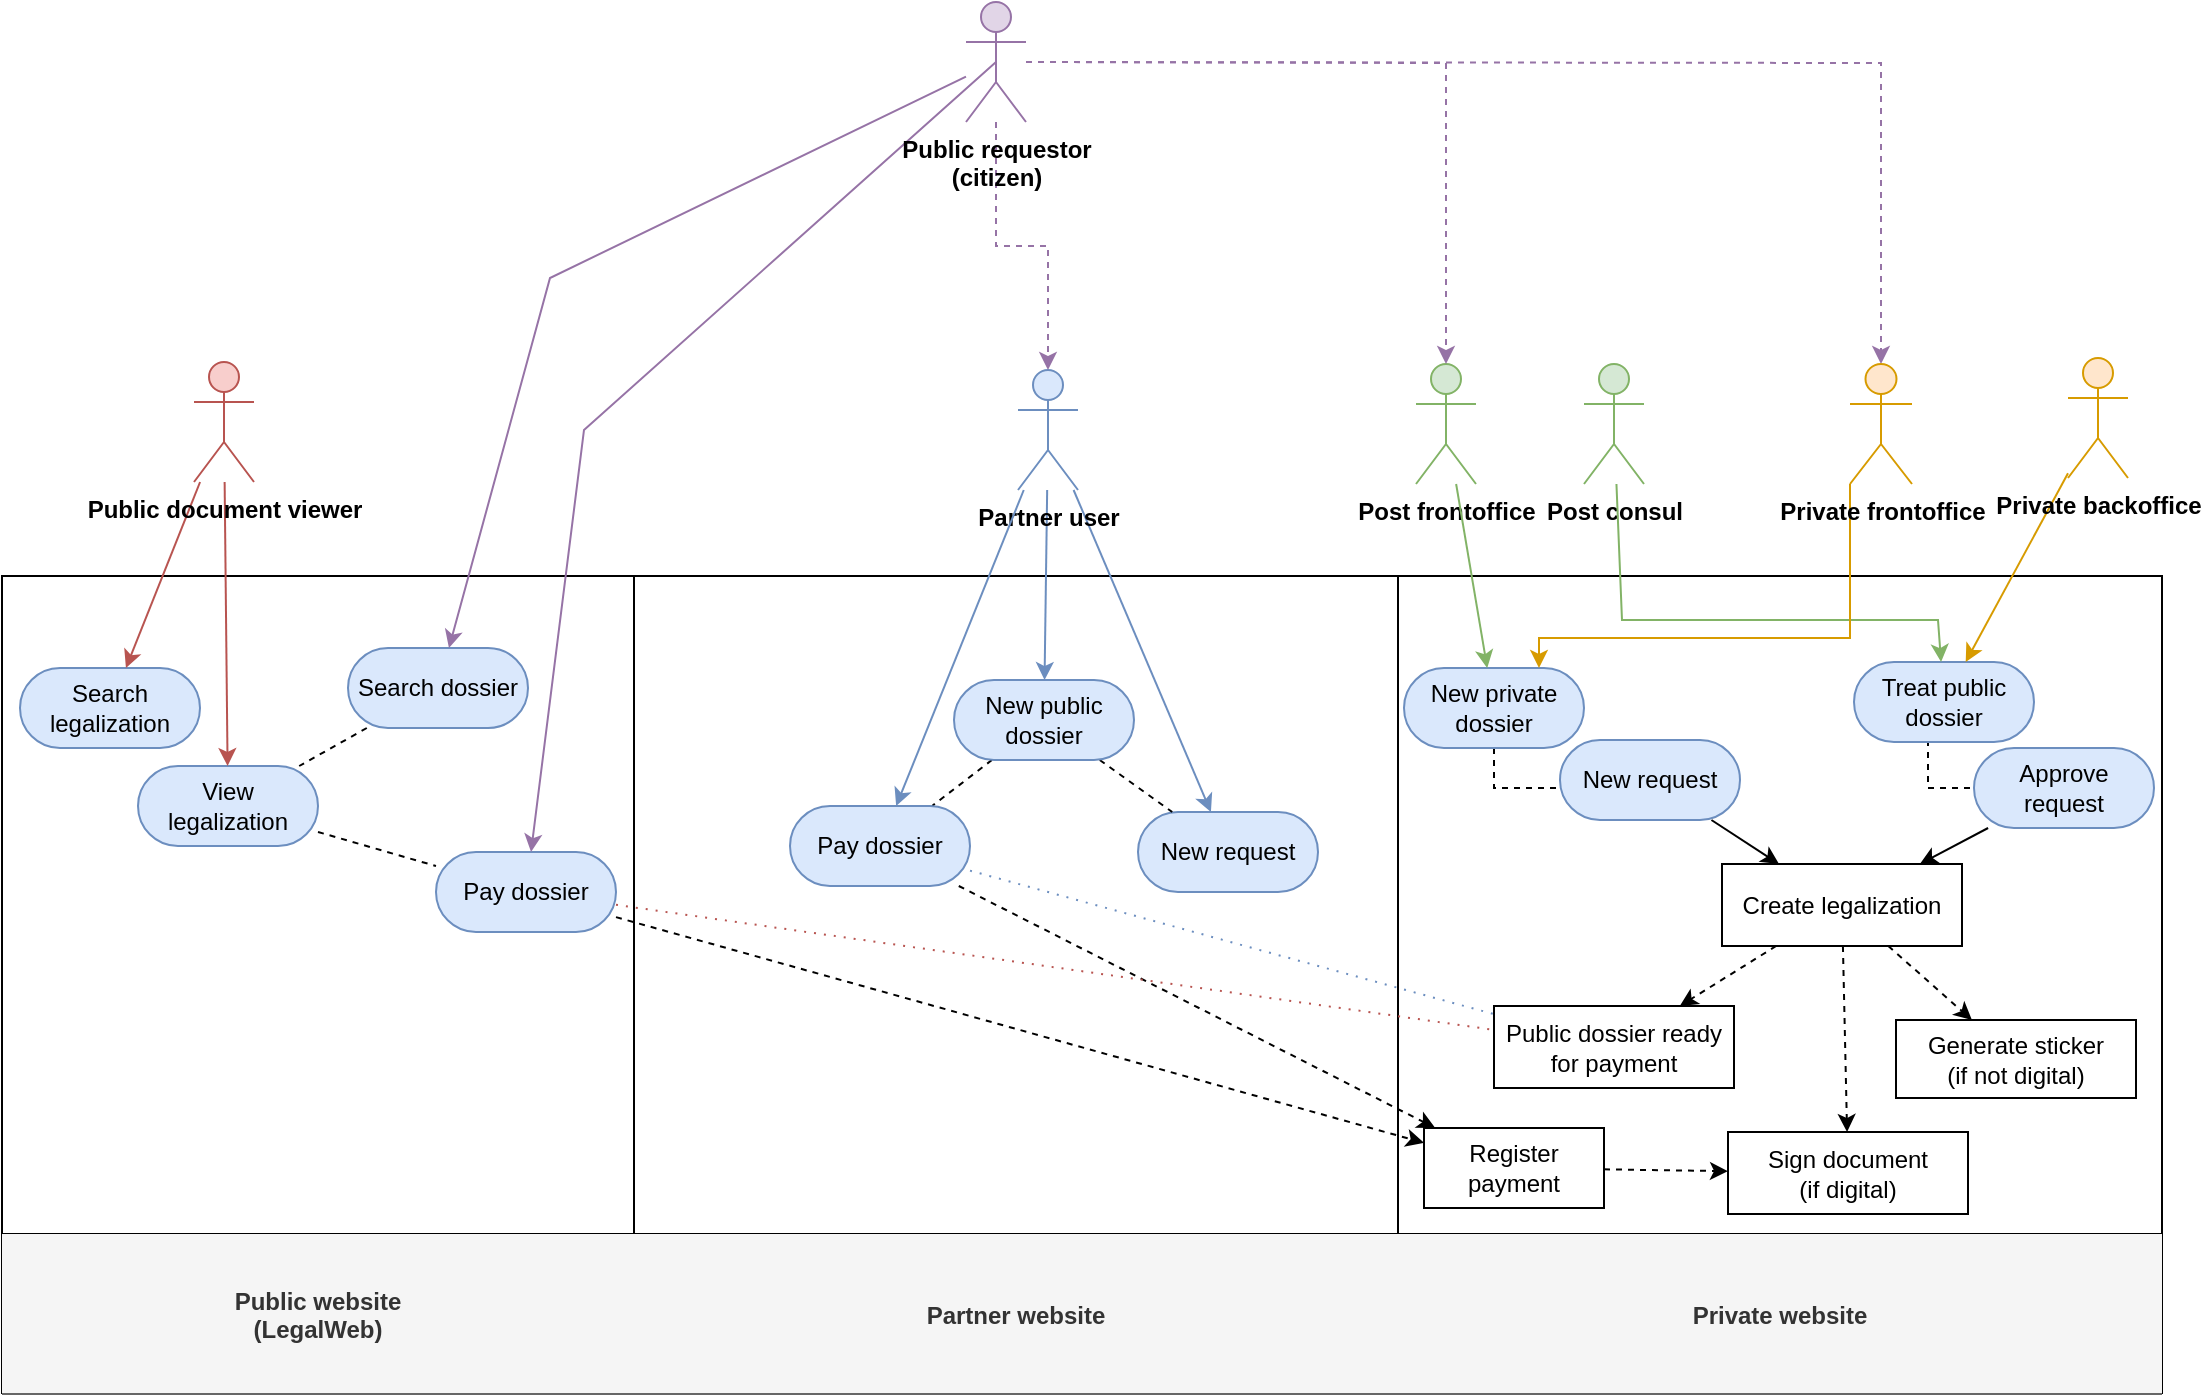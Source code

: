 <mxfile version="20.8.10" type="github" pages="3"><diagram id="kgpKYQtTHZ0yAKxKKP6v" name="Legalization flow"><mxGraphModel dx="1434" dy="806" grid="0" gridSize="10" guides="1" tooltips="1" connect="1" arrows="1" fold="1" page="1" pageScale="1" pageWidth="4681" pageHeight="3300" math="0" shadow="0"><root><mxCell id="0"/><mxCell id="1" style="" parent="0"/><mxCell id="3nuBFxr9cyL0pnOWT2aG-1" value="" style="shape=table;childLayout=tableLayout;startSize=0;collapsible=0;recursiveResize=0;expand=0;fillColor=none;fontStyle=1;movable=0;resizable=0;rotatable=0;deletable=0;editable=0;connectable=0;" parent="1" vertex="1"><mxGeometry x="92" y="344" width="1080" height="408.5" as="geometry"/></mxCell><mxCell id="3nuBFxr9cyL0pnOWT2aG-3" value="" style="shape=tableRow;horizontal=0;swimlaneHead=0;swimlaneBody=0;top=0;left=0;bottom=0;right=0;fillColor=none;points=[[0,0.5],[1,0.5]];portConstraint=eastwest;startSize=0;collapsible=0;recursiveResize=0;expand=0;fontStyle=1;" parent="3nuBFxr9cyL0pnOWT2aG-1" vertex="1"><mxGeometry width="1080" height="329" as="geometry"/></mxCell><mxCell id="3nuBFxr9cyL0pnOWT2aG-4" value="" style="swimlane;swimlaneHead=0;swimlaneBody=0;connectable=0;fillColor=none;startSize=0;collapsible=0;recursiveResize=0;expand=0;fontStyle=1;" parent="3nuBFxr9cyL0pnOWT2aG-3" vertex="1"><mxGeometry width="316" height="329" as="geometry"><mxRectangle width="316" height="329" as="alternateBounds"/></mxGeometry></mxCell><mxCell id="73itamzjDQdN4K5A9esQ-101" value="Pay dossier" style="rounded=1;whiteSpace=wrap;html=1;arcSize=50;fillColor=#dae8fc;strokeColor=#6c8ebf;" parent="3nuBFxr9cyL0pnOWT2aG-4" vertex="1"><mxGeometry x="217" y="138" width="90" height="40" as="geometry"/></mxCell><mxCell id="73itamzjDQdN4K5A9esQ-152" style="edgeStyle=none;rounded=0;orthogonalLoop=1;jettySize=auto;html=1;endArrow=none;endFill=0;dashed=1;" parent="3nuBFxr9cyL0pnOWT2aG-4" source="73itamzjDQdN4K5A9esQ-134" target="73itamzjDQdN4K5A9esQ-150" edge="1"><mxGeometry relative="1" as="geometry"/></mxCell><mxCell id="73itamzjDQdN4K5A9esQ-134" value="Search dossier" style="rounded=1;whiteSpace=wrap;html=1;arcSize=50;fillColor=#dae8fc;strokeColor=#6c8ebf;" parent="3nuBFxr9cyL0pnOWT2aG-4" vertex="1"><mxGeometry x="173" y="36" width="90" height="40" as="geometry"/></mxCell><mxCell id="73itamzjDQdN4K5A9esQ-135" value="Search legalization" style="rounded=1;whiteSpace=wrap;html=1;arcSize=50;fillColor=#dae8fc;strokeColor=#6c8ebf;" parent="3nuBFxr9cyL0pnOWT2aG-4" vertex="1"><mxGeometry x="9" y="46" width="90" height="40" as="geometry"/></mxCell><mxCell id="73itamzjDQdN4K5A9esQ-153" style="edgeStyle=none;rounded=0;orthogonalLoop=1;jettySize=auto;html=1;endArrow=none;endFill=0;dashed=1;" parent="3nuBFxr9cyL0pnOWT2aG-4" source="73itamzjDQdN4K5A9esQ-150" target="73itamzjDQdN4K5A9esQ-101" edge="1"><mxGeometry relative="1" as="geometry"/></mxCell><mxCell id="73itamzjDQdN4K5A9esQ-150" value="View legalization" style="rounded=1;whiteSpace=wrap;html=1;arcSize=50;fillColor=#dae8fc;strokeColor=#6c8ebf;" parent="3nuBFxr9cyL0pnOWT2aG-4" vertex="1"><mxGeometry x="68" y="95" width="90" height="40" as="geometry"/></mxCell><mxCell id="3nuBFxr9cyL0pnOWT2aG-8" value="" style="swimlane;swimlaneHead=0;swimlaneBody=0;connectable=0;fillColor=none;startSize=0;collapsible=0;recursiveResize=0;expand=0;fontStyle=1;movable=0;resizable=0;rotatable=0;deletable=0;editable=0;" parent="3nuBFxr9cyL0pnOWT2aG-3" vertex="1"><mxGeometry x="316" width="382" height="329" as="geometry"><mxRectangle width="382" height="329" as="alternateBounds"/></mxGeometry></mxCell><mxCell id="73itamzjDQdN4K5A9esQ-102" value="New request" style="rounded=1;whiteSpace=wrap;html=1;arcSize=50;fillColor=#dae8fc;strokeColor=#6c8ebf;" parent="3nuBFxr9cyL0pnOWT2aG-8" vertex="1"><mxGeometry x="252" y="118" width="90" height="40" as="geometry"/></mxCell><mxCell id="73itamzjDQdN4K5A9esQ-145" style="edgeStyle=none;rounded=0;orthogonalLoop=1;jettySize=auto;html=1;endArrow=none;endFill=0;dashed=1;" parent="3nuBFxr9cyL0pnOWT2aG-8" source="73itamzjDQdN4K5A9esQ-142" target="73itamzjDQdN4K5A9esQ-102" edge="1"><mxGeometry relative="1" as="geometry"/></mxCell><mxCell id="gFgODb_6oJiRBLypF3g5-8" style="edgeStyle=none;rounded=0;orthogonalLoop=1;jettySize=auto;html=1;endArrow=none;endFill=0;dashed=1;" parent="3nuBFxr9cyL0pnOWT2aG-8" source="73itamzjDQdN4K5A9esQ-142" target="gFgODb_6oJiRBLypF3g5-6" edge="1"><mxGeometry relative="1" as="geometry"/></mxCell><mxCell id="73itamzjDQdN4K5A9esQ-142" value="New public dossier" style="rounded=1;whiteSpace=wrap;html=1;arcSize=50;fillColor=#dae8fc;strokeColor=#6c8ebf;" parent="3nuBFxr9cyL0pnOWT2aG-8" vertex="1"><mxGeometry x="160" y="52" width="90" height="40" as="geometry"/></mxCell><mxCell id="gFgODb_6oJiRBLypF3g5-6" value="Pay dossier" style="rounded=1;whiteSpace=wrap;html=1;arcSize=50;fillColor=#dae8fc;strokeColor=#6c8ebf;" parent="3nuBFxr9cyL0pnOWT2aG-8" vertex="1"><mxGeometry x="78" y="115" width="90" height="40" as="geometry"/></mxCell><mxCell id="3nuBFxr9cyL0pnOWT2aG-11" value="" style="swimlane;swimlaneHead=0;swimlaneBody=0;connectable=0;fillColor=none;startSize=0;collapsible=0;recursiveResize=0;expand=0;fontStyle=1;" parent="3nuBFxr9cyL0pnOWT2aG-3" vertex="1"><mxGeometry x="698" width="382" height="329" as="geometry"><mxRectangle width="382" height="329" as="alternateBounds"/></mxGeometry></mxCell><mxCell id="73itamzjDQdN4K5A9esQ-110" style="edgeStyle=orthogonalEdgeStyle;rounded=0;orthogonalLoop=1;jettySize=auto;html=1;dashed=1;endArrow=none;endFill=0;entryX=0;entryY=0.5;entryDx=0;entryDy=0;" parent="3nuBFxr9cyL0pnOWT2aG-11" source="3nuBFxr9cyL0pnOWT2aG-6" target="73itamzjDQdN4K5A9esQ-87" edge="1"><mxGeometry relative="1" as="geometry"/></mxCell><mxCell id="3nuBFxr9cyL0pnOWT2aG-6" value="New private dossier" style="rounded=1;whiteSpace=wrap;html=1;arcSize=50;fillColor=#dae8fc;strokeColor=#6c8ebf;" parent="3nuBFxr9cyL0pnOWT2aG-11" vertex="1"><mxGeometry x="3" y="46" width="90" height="40" as="geometry"/></mxCell><mxCell id="73itamzjDQdN4K5A9esQ-177" style="edgeStyle=none;rounded=0;orthogonalLoop=1;jettySize=auto;html=1;endArrow=classic;endFill=1;" parent="3nuBFxr9cyL0pnOWT2aG-11" source="73itamzjDQdN4K5A9esQ-87" target="73itamzjDQdN4K5A9esQ-176" edge="1"><mxGeometry relative="1" as="geometry"/></mxCell><mxCell id="73itamzjDQdN4K5A9esQ-87" value="New request" style="rounded=1;whiteSpace=wrap;html=1;arcSize=50;fillColor=#dae8fc;strokeColor=#6c8ebf;" parent="3nuBFxr9cyL0pnOWT2aG-11" vertex="1"><mxGeometry x="81" y="82" width="90" height="40" as="geometry"/></mxCell><mxCell id="73itamzjDQdN4K5A9esQ-178" style="edgeStyle=none;rounded=0;orthogonalLoop=1;jettySize=auto;html=1;endArrow=classic;endFill=1;" parent="3nuBFxr9cyL0pnOWT2aG-11" source="73itamzjDQdN4K5A9esQ-112" target="73itamzjDQdN4K5A9esQ-176" edge="1"><mxGeometry relative="1" as="geometry"/></mxCell><mxCell id="73itamzjDQdN4K5A9esQ-112" value="Approve request" style="rounded=1;whiteSpace=wrap;html=1;arcSize=50;fillColor=#dae8fc;strokeColor=#6c8ebf;" parent="3nuBFxr9cyL0pnOWT2aG-11" vertex="1"><mxGeometry x="288" y="86" width="90" height="40" as="geometry"/></mxCell><mxCell id="gFgODb_6oJiRBLypF3g5-14" style="edgeStyle=none;rounded=0;orthogonalLoop=1;jettySize=auto;html=1;endArrow=none;endFill=0;dashed=1;entryX=0;entryY=0.5;entryDx=0;entryDy=0;" parent="3nuBFxr9cyL0pnOWT2aG-11" target="73itamzjDQdN4K5A9esQ-112" edge="1"><mxGeometry relative="1" as="geometry"><mxPoint x="265" y="82" as="sourcePoint"/><Array as="points"><mxPoint x="265" y="106"/></Array></mxGeometry></mxCell><mxCell id="73itamzjDQdN4K5A9esQ-113" value="Treat public dossier" style="rounded=1;whiteSpace=wrap;html=1;arcSize=50;fillColor=#dae8fc;strokeColor=#6c8ebf;" parent="3nuBFxr9cyL0pnOWT2aG-11" vertex="1"><mxGeometry x="228" y="43" width="90" height="40" as="geometry"/></mxCell><mxCell id="73itamzjDQdN4K5A9esQ-93" value="Sign document &lt;br&gt;(if digital)" style="rounded=0;whiteSpace=wrap;html=1;labelBackgroundColor=none;labelBorderColor=none;strokeColor=#000000;strokeWidth=1;fillColor=none;" parent="3nuBFxr9cyL0pnOWT2aG-11" vertex="1"><mxGeometry x="165" y="278" width="120" height="41" as="geometry"/></mxCell><mxCell id="73itamzjDQdN4K5A9esQ-94" value="Generate sticker&lt;br&gt;(if not digital)" style="rounded=0;whiteSpace=wrap;html=1;labelBackgroundColor=none;labelBorderColor=none;strokeColor=#000000;strokeWidth=1;fillColor=none;" parent="3nuBFxr9cyL0pnOWT2aG-11" vertex="1"><mxGeometry x="249" y="222" width="120" height="39" as="geometry"/></mxCell><mxCell id="gFgODb_6oJiRBLypF3g5-2" style="edgeStyle=none;rounded=0;orthogonalLoop=1;jettySize=auto;html=1;endArrow=classic;endFill=1;dashed=1;" parent="3nuBFxr9cyL0pnOWT2aG-11" source="73itamzjDQdN4K5A9esQ-176" target="73itamzjDQdN4K5A9esQ-93" edge="1"><mxGeometry relative="1" as="geometry"/></mxCell><mxCell id="gFgODb_6oJiRBLypF3g5-3" style="edgeStyle=none;rounded=0;orthogonalLoop=1;jettySize=auto;html=1;endArrow=classic;endFill=1;dashed=1;" parent="3nuBFxr9cyL0pnOWT2aG-11" source="73itamzjDQdN4K5A9esQ-176" target="73itamzjDQdN4K5A9esQ-94" edge="1"><mxGeometry relative="1" as="geometry"/></mxCell><mxCell id="gFgODb_6oJiRBLypF3g5-5" style="edgeStyle=none;rounded=0;orthogonalLoop=1;jettySize=auto;html=1;endArrow=classic;endFill=1;dashed=1;" parent="3nuBFxr9cyL0pnOWT2aG-11" source="73itamzjDQdN4K5A9esQ-176" target="gFgODb_6oJiRBLypF3g5-4" edge="1"><mxGeometry relative="1" as="geometry"/></mxCell><mxCell id="73itamzjDQdN4K5A9esQ-176" value="Create legalization" style="rounded=0;whiteSpace=wrap;html=1;labelBackgroundColor=none;labelBorderColor=none;strokeColor=#000000;strokeWidth=1;fillColor=none;" parent="3nuBFxr9cyL0pnOWT2aG-11" vertex="1"><mxGeometry x="162" y="144" width="120" height="41" as="geometry"/></mxCell><mxCell id="gFgODb_6oJiRBLypF3g5-4" value="Public dossier ready for payment" style="rounded=0;whiteSpace=wrap;html=1;labelBackgroundColor=none;labelBorderColor=none;strokeColor=#000000;strokeWidth=1;fillColor=none;" parent="3nuBFxr9cyL0pnOWT2aG-11" vertex="1"><mxGeometry x="48" y="215" width="120" height="41" as="geometry"/></mxCell><mxCell id="gFgODb_6oJiRBLypF3g5-13" style="edgeStyle=none;rounded=0;orthogonalLoop=1;jettySize=auto;html=1;endArrow=classic;endFill=1;dashed=1;" parent="3nuBFxr9cyL0pnOWT2aG-11" source="3nuBFxr9cyL0pnOWT2aG-20" target="73itamzjDQdN4K5A9esQ-93" edge="1"><mxGeometry relative="1" as="geometry"/></mxCell><mxCell id="3nuBFxr9cyL0pnOWT2aG-20" value="Register&lt;br&gt;payment" style="rounded=0;whiteSpace=wrap;html=1;" parent="3nuBFxr9cyL0pnOWT2aG-11" vertex="1"><mxGeometry x="13" y="276" width="90" height="40" as="geometry"/></mxCell><mxCell id="gFgODb_6oJiRBLypF3g5-12" style="edgeStyle=none;rounded=0;orthogonalLoop=1;jettySize=auto;html=1;endArrow=classic;endFill=1;dashed=1;" parent="3nuBFxr9cyL0pnOWT2aG-3" source="73itamzjDQdN4K5A9esQ-101" target="3nuBFxr9cyL0pnOWT2aG-20" edge="1"><mxGeometry relative="1" as="geometry"/></mxCell><mxCell id="gFgODb_6oJiRBLypF3g5-9" style="edgeStyle=none;rounded=0;orthogonalLoop=1;jettySize=auto;html=1;endArrow=classic;endFill=1;dashed=1;" parent="3nuBFxr9cyL0pnOWT2aG-3" source="gFgODb_6oJiRBLypF3g5-6" target="3nuBFxr9cyL0pnOWT2aG-20" edge="1"><mxGeometry relative="1" as="geometry"/></mxCell><mxCell id="gFgODb_6oJiRBLypF3g5-17" style="edgeStyle=none;rounded=0;orthogonalLoop=1;jettySize=auto;html=1;dashed=1;endArrow=none;endFill=0;fillColor=#dae8fc;strokeColor=#6c8ebf;dashPattern=1 4;" parent="3nuBFxr9cyL0pnOWT2aG-3" source="gFgODb_6oJiRBLypF3g5-6" target="gFgODb_6oJiRBLypF3g5-4" edge="1"><mxGeometry relative="1" as="geometry"/></mxCell><mxCell id="gFgODb_6oJiRBLypF3g5-18" style="edgeStyle=none;rounded=0;orthogonalLoop=1;jettySize=auto;html=1;dashed=1;endArrow=none;endFill=0;fillColor=#f8cecc;strokeColor=#b85450;dashPattern=1 4;" parent="3nuBFxr9cyL0pnOWT2aG-3" source="73itamzjDQdN4K5A9esQ-101" target="gFgODb_6oJiRBLypF3g5-4" edge="1"><mxGeometry relative="1" as="geometry"/></mxCell><mxCell id="3nuBFxr9cyL0pnOWT2aG-15" value="" style="shape=tableRow;horizontal=0;swimlaneHead=0;swimlaneBody=0;top=0;left=0;bottom=0;right=0;fillColor=none;points=[[0,0.5],[1,0.5]];portConstraint=eastwest;startSize=0;collapsible=0;recursiveResize=0;expand=0;fontStyle=1;" parent="3nuBFxr9cyL0pnOWT2aG-1" vertex="1"><mxGeometry y="329" width="1080" height="80" as="geometry"/></mxCell><mxCell id="3nuBFxr9cyL0pnOWT2aG-16" value="Public website&#10;(LegalWeb)" style="swimlane;swimlaneHead=0;swimlaneBody=0;connectable=0;fillColor=#f5f5f5;startSize=102;collapsible=0;recursiveResize=0;expand=0;fontStyle=1;fontColor=#333333;strokeColor=#666666;movable=0;resizable=0;rotatable=0;deletable=0;editable=0;" parent="3nuBFxr9cyL0pnOWT2aG-15" vertex="1"><mxGeometry width="316" height="80" as="geometry"><mxRectangle width="316" height="80" as="alternateBounds"/></mxGeometry></mxCell><mxCell id="3nuBFxr9cyL0pnOWT2aG-18" value="Partner website" style="swimlane;swimlaneHead=0;swimlaneBody=0;connectable=0;fillColor=#f5f5f5;startSize=102;collapsible=0;recursiveResize=0;expand=0;fontStyle=1;fontColor=#333333;strokeColor=#666666;" parent="3nuBFxr9cyL0pnOWT2aG-15" vertex="1"><mxGeometry x="316" width="382" height="80" as="geometry"><mxRectangle width="382" height="80" as="alternateBounds"/></mxGeometry></mxCell><mxCell id="3nuBFxr9cyL0pnOWT2aG-23" value="Private website" style="swimlane;swimlaneHead=0;swimlaneBody=0;connectable=0;fillColor=#f5f5f5;startSize=102;collapsible=0;recursiveResize=0;expand=0;fontStyle=1;fontColor=#333333;strokeColor=#666666;" parent="3nuBFxr9cyL0pnOWT2aG-15" vertex="1"><mxGeometry x="698" width="382" height="80" as="geometry"><mxRectangle width="382" height="80" as="alternateBounds"/></mxGeometry></mxCell><mxCell id="73itamzjDQdN4K5A9esQ-143" style="edgeStyle=none;rounded=0;orthogonalLoop=1;jettySize=auto;html=1;endArrow=classic;endFill=1;fillColor=#dae8fc;strokeColor=#6c8ebf;" parent="1" source="73itamzjDQdN4K5A9esQ-1" target="73itamzjDQdN4K5A9esQ-142" edge="1"><mxGeometry relative="1" as="geometry"/></mxCell><mxCell id="73itamzjDQdN4K5A9esQ-144" style="edgeStyle=none;rounded=0;orthogonalLoop=1;jettySize=auto;html=1;endArrow=classic;endFill=1;fillColor=#dae8fc;strokeColor=#6c8ebf;" parent="1" source="73itamzjDQdN4K5A9esQ-1" target="73itamzjDQdN4K5A9esQ-102" edge="1"><mxGeometry relative="1" as="geometry"/></mxCell><mxCell id="73itamzjDQdN4K5A9esQ-1" value="Partner user" style="shape=umlActor;verticalLabelPosition=bottom;verticalAlign=top;html=1;outlineConnect=0;fillColor=#dae8fc;strokeColor=#6c8ebf;fontStyle=1" parent="1" vertex="1"><mxGeometry x="600" y="241" width="30" height="60" as="geometry"/></mxCell><mxCell id="73itamzjDQdN4K5A9esQ-137" style="edgeStyle=none;rounded=0;orthogonalLoop=1;jettySize=auto;html=1;endArrow=classic;endFill=1;fillColor=#f8cecc;strokeColor=#b85450;" parent="1" source="73itamzjDQdN4K5A9esQ-2" target="73itamzjDQdN4K5A9esQ-135" edge="1"><mxGeometry relative="1" as="geometry"/></mxCell><mxCell id="73itamzjDQdN4K5A9esQ-151" style="edgeStyle=none;rounded=0;orthogonalLoop=1;jettySize=auto;html=1;endArrow=classic;endFill=1;fillColor=#f8cecc;strokeColor=#b85450;" parent="1" source="73itamzjDQdN4K5A9esQ-2" target="73itamzjDQdN4K5A9esQ-150" edge="1"><mxGeometry relative="1" as="geometry"/></mxCell><mxCell id="73itamzjDQdN4K5A9esQ-2" value="Public document viewer" style="shape=umlActor;verticalLabelPosition=bottom;verticalAlign=top;html=1;outlineConnect=0;fillColor=#f8cecc;strokeColor=#b85450;fontStyle=1" parent="1" vertex="1"><mxGeometry x="188" y="237" width="30" height="60" as="geometry"/></mxCell><mxCell id="73itamzjDQdN4K5A9esQ-109" style="edgeStyle=orthogonalEdgeStyle;rounded=0;orthogonalLoop=1;jettySize=auto;html=1;fillColor=#e1d5e7;strokeColor=#9673a6;dashed=1;fontStyle=1" parent="1" source="73itamzjDQdN4K5A9esQ-4" target="73itamzjDQdN4K5A9esQ-1" edge="1"><mxGeometry relative="1" as="geometry"/></mxCell><mxCell id="73itamzjDQdN4K5A9esQ-138" style="edgeStyle=none;rounded=0;orthogonalLoop=1;jettySize=auto;html=1;endArrow=classic;endFill=1;fillColor=#e1d5e7;strokeColor=#9673a6;exitX=0.5;exitY=0.5;exitDx=0;exitDy=0;exitPerimeter=0;" parent="1" source="73itamzjDQdN4K5A9esQ-4" target="73itamzjDQdN4K5A9esQ-101" edge="1"><mxGeometry relative="1" as="geometry"><Array as="points"><mxPoint x="383" y="271"/></Array></mxGeometry></mxCell><mxCell id="73itamzjDQdN4K5A9esQ-139" style="edgeStyle=none;rounded=0;orthogonalLoop=1;jettySize=auto;html=1;endArrow=classic;endFill=1;fillColor=#e1d5e7;strokeColor=#9673a6;" parent="1" source="73itamzjDQdN4K5A9esQ-4" target="73itamzjDQdN4K5A9esQ-134" edge="1"><mxGeometry relative="1" as="geometry"><Array as="points"><mxPoint x="366" y="195"/></Array></mxGeometry></mxCell><mxCell id="73itamzjDQdN4K5A9esQ-4" value="Public requestor&lt;br&gt;(citizen)" style="shape=umlActor;verticalLabelPosition=bottom;verticalAlign=top;html=1;outlineConnect=0;fillColor=#e1d5e7;strokeColor=#9673a6;fontStyle=1" parent="1" vertex="1"><mxGeometry x="574" y="57" width="30" height="60" as="geometry"/></mxCell><mxCell id="73itamzjDQdN4K5A9esQ-158" value="Post" style="" parent="0"/><mxCell id="73itamzjDQdN4K5A9esQ-159" value="Post consul" style="shape=umlActor;verticalLabelPosition=bottom;verticalAlign=top;html=1;outlineConnect=0;fillColor=#d5e8d4;strokeColor=#82b366;fontStyle=1" parent="73itamzjDQdN4K5A9esQ-158" vertex="1"><mxGeometry x="883" y="238" width="30" height="60" as="geometry"/></mxCell><mxCell id="73itamzjDQdN4K5A9esQ-160" value="Post frontoffice" style="shape=umlActor;verticalLabelPosition=bottom;verticalAlign=top;html=1;outlineConnect=0;fillColor=#d5e8d4;strokeColor=#82b366;fontStyle=1" parent="73itamzjDQdN4K5A9esQ-158" vertex="1"><mxGeometry x="799" y="238" width="30" height="60" as="geometry"/></mxCell><mxCell id="73itamzjDQdN4K5A9esQ-161" style="edgeStyle=orthogonalEdgeStyle;rounded=0;orthogonalLoop=1;jettySize=auto;html=1;entryX=0.5;entryY=0;entryDx=0;entryDy=0;entryPerimeter=0;fillColor=#e1d5e7;strokeColor=#9673a6;dashed=1;fontStyle=1" parent="73itamzjDQdN4K5A9esQ-158" target="73itamzjDQdN4K5A9esQ-160" edge="1"><mxGeometry relative="1" as="geometry"><mxPoint x="604" y="87" as="sourcePoint"/></mxGeometry></mxCell><mxCell id="73itamzjDQdN4K5A9esQ-162" style="edgeStyle=none;rounded=0;orthogonalLoop=1;jettySize=auto;html=1;endArrow=classic;endFill=1;fillColor=#d5e8d4;strokeColor=#82b366;" parent="73itamzjDQdN4K5A9esQ-158" source="73itamzjDQdN4K5A9esQ-159" target="73itamzjDQdN4K5A9esQ-113" edge="1"><mxGeometry relative="1" as="geometry"><mxPoint x="1001" y="594" as="targetPoint"/><Array as="points"><mxPoint x="902" y="366"/><mxPoint x="1060" y="366"/></Array></mxGeometry></mxCell><mxCell id="73itamzjDQdN4K5A9esQ-165" style="edgeStyle=none;rounded=0;orthogonalLoop=1;jettySize=auto;html=1;endArrow=classic;endFill=1;fillColor=#d5e8d4;strokeColor=#82b366;" parent="73itamzjDQdN4K5A9esQ-158" source="73itamzjDQdN4K5A9esQ-160" target="3nuBFxr9cyL0pnOWT2aG-6" edge="1"><mxGeometry relative="1" as="geometry"><mxPoint x="965.939" y="410" as="targetPoint"/></mxGeometry></mxCell><mxCell id="gFgODb_6oJiRBLypF3g5-7" style="edgeStyle=none;rounded=0;orthogonalLoop=1;jettySize=auto;html=1;endArrow=classic;endFill=1;fillColor=#dae8fc;strokeColor=#6c8ebf;" parent="73itamzjDQdN4K5A9esQ-158" source="73itamzjDQdN4K5A9esQ-1" target="gFgODb_6oJiRBLypF3g5-6" edge="1"><mxGeometry relative="1" as="geometry"/></mxCell><mxCell id="73itamzjDQdN4K5A9esQ-166" value="Private" parent="0"/><mxCell id="73itamzjDQdN4K5A9esQ-167" style="edgeStyle=orthogonalEdgeStyle;rounded=0;orthogonalLoop=1;jettySize=auto;html=1;fillColor=#e1d5e7;strokeColor=#9673a6;dashed=1;fontStyle=1" parent="73itamzjDQdN4K5A9esQ-166" target="73itamzjDQdN4K5A9esQ-171" edge="1"><mxGeometry relative="1" as="geometry"><mxPoint x="604" y="87" as="sourcePoint"/></mxGeometry></mxCell><mxCell id="73itamzjDQdN4K5A9esQ-168" style="edgeStyle=orthogonalEdgeStyle;rounded=0;orthogonalLoop=1;jettySize=auto;html=1;fillColor=#ffe6cc;strokeColor=#d79b00;entryX=0.75;entryY=0;entryDx=0;entryDy=0;exitX=0;exitY=1;exitDx=0;exitDy=0;exitPerimeter=0;" parent="73itamzjDQdN4K5A9esQ-166" source="73itamzjDQdN4K5A9esQ-171" target="3nuBFxr9cyL0pnOWT2aG-6" edge="1"><mxGeometry relative="1" as="geometry"><mxPoint x="976" y="410" as="targetPoint"/><Array as="points"><mxPoint x="1016" y="375"/><mxPoint x="861" y="375"/></Array></mxGeometry></mxCell><mxCell id="73itamzjDQdN4K5A9esQ-171" value="Private frontoffice" style="shape=umlActor;verticalLabelPosition=bottom;verticalAlign=top;html=1;outlineConnect=0;fillColor=#ffe6cc;strokeColor=#d79b00;fontStyle=1" parent="73itamzjDQdN4K5A9esQ-166" vertex="1"><mxGeometry x="1016" y="238" width="31" height="60" as="geometry"/></mxCell><mxCell id="73itamzjDQdN4K5A9esQ-174" style="edgeStyle=none;rounded=0;orthogonalLoop=1;jettySize=auto;html=1;endArrow=classic;endFill=1;fillColor=#ffe6cc;strokeColor=#d79b00;" parent="73itamzjDQdN4K5A9esQ-166" source="73itamzjDQdN4K5A9esQ-173" target="73itamzjDQdN4K5A9esQ-113" edge="1"><mxGeometry relative="1" as="geometry"/></mxCell><mxCell id="73itamzjDQdN4K5A9esQ-173" value="Private backoffice" style="shape=umlActor;verticalLabelPosition=bottom;verticalAlign=top;html=1;outlineConnect=0;labelBackgroundColor=none;labelBorderColor=none;strokeColor=#d79b00;strokeWidth=1;fillColor=#ffe6cc;fontStyle=1" parent="73itamzjDQdN4K5A9esQ-166" vertex="1"><mxGeometry x="1125" y="235" width="30" height="60" as="geometry"/></mxCell></root></mxGraphModel></diagram><diagram id="xGix6msMJF-utj6TfpB5" name="Signatories"><mxGraphModel dx="1434" dy="806" grid="0" gridSize="10" guides="1" tooltips="1" connect="1" arrows="1" fold="1" page="1" pageScale="1" pageWidth="4681" pageHeight="3300" math="0" shadow="0"><root><mxCell id="0"/><mxCell id="1" parent="0"/><mxCell id="dP_T80ANmjr7IkhVeU-r-1" value="" style="shape=table;childLayout=tableLayout;startSize=0;collapsible=0;recursiveResize=0;expand=0;fillColor=none;fontStyle=1;movable=0;resizable=0;rotatable=0;deletable=0;editable=0;connectable=0;" vertex="1" parent="1"><mxGeometry x="92" y="344" width="1080" height="408.5" as="geometry"/></mxCell><mxCell id="dP_T80ANmjr7IkhVeU-r-2" value="" style="shape=tableRow;horizontal=0;swimlaneHead=0;swimlaneBody=0;top=0;left=0;bottom=0;right=0;fillColor=none;points=[[0,0.5],[1,0.5]];portConstraint=eastwest;startSize=0;collapsible=0;recursiveResize=0;expand=0;fontStyle=1;" vertex="1" parent="dP_T80ANmjr7IkhVeU-r-1"><mxGeometry width="1080" height="329" as="geometry"/></mxCell><mxCell id="dP_T80ANmjr7IkhVeU-r-3" value="" style="swimlane;swimlaneHead=0;swimlaneBody=0;connectable=0;fillColor=none;startSize=0;collapsible=0;recursiveResize=0;expand=0;fontStyle=1;" vertex="1" parent="dP_T80ANmjr7IkhVeU-r-2"><mxGeometry width="316" height="329" as="geometry"><mxRectangle width="316" height="329" as="alternateBounds"/></mxGeometry></mxCell><mxCell id="dP_T80ANmjr7IkhVeU-r-10" value="" style="swimlane;swimlaneHead=0;swimlaneBody=0;connectable=0;fillColor=none;startSize=0;collapsible=0;recursiveResize=0;expand=0;fontStyle=1;" vertex="1" parent="dP_T80ANmjr7IkhVeU-r-2"><mxGeometry x="316" width="382" height="329" as="geometry"><mxRectangle width="382" height="329" as="alternateBounds"/></mxGeometry></mxCell><mxCell id="dP_T80ANmjr7IkhVeU-r-15" value="New signatory" style="rounded=1;whiteSpace=wrap;html=1;arcSize=50;fillColor=#dae8fc;strokeColor=#6c8ebf;" vertex="1" parent="dP_T80ANmjr7IkhVeU-r-10"><mxGeometry x="132" y="118" width="90" height="40" as="geometry"/></mxCell><mxCell id="dP_T80ANmjr7IkhVeU-r-16" value="Modify signatory" style="rounded=1;whiteSpace=wrap;html=1;arcSize=50;fillColor=#dae8fc;strokeColor=#6c8ebf;" vertex="1" parent="dP_T80ANmjr7IkhVeU-r-10"><mxGeometry x="211" y="168" width="90" height="40" as="geometry"/></mxCell><mxCell id="dP_T80ANmjr7IkhVeU-r-17" value="" style="swimlane;swimlaneHead=0;swimlaneBody=0;connectable=0;fillColor=none;startSize=0;collapsible=0;recursiveResize=0;expand=0;fontStyle=1;" vertex="1" parent="dP_T80ANmjr7IkhVeU-r-2"><mxGeometry x="698" width="382" height="329" as="geometry"><mxRectangle width="382" height="329" as="alternateBounds"/></mxGeometry></mxCell><mxCell id="dP_T80ANmjr7IkhVeU-r-26" value="New signatory" style="rounded=1;whiteSpace=wrap;html=1;arcSize=50;fillColor=#dae8fc;strokeColor=#6c8ebf;" vertex="1" parent="dP_T80ANmjr7IkhVeU-r-17"><mxGeometry x="14" y="83" width="90" height="40" as="geometry"/></mxCell><mxCell id="dP_T80ANmjr7IkhVeU-r-27" value="Modify signatory" style="rounded=1;whiteSpace=wrap;html=1;arcSize=50;fillColor=#dae8fc;strokeColor=#6c8ebf;" vertex="1" parent="dP_T80ANmjr7IkhVeU-r-17"><mxGeometry x="140" y="85" width="90" height="40" as="geometry"/></mxCell><mxCell id="9LIbdnfIVE8sdLjrPCf4-1" value="Approve signatory" style="rounded=1;whiteSpace=wrap;html=1;arcSize=50;fillColor=#dae8fc;strokeColor=#6c8ebf;" vertex="1" parent="dP_T80ANmjr7IkhVeU-r-17"><mxGeometry x="274" y="158" width="90" height="40" as="geometry"/></mxCell><mxCell id="9q4P2Y99yuR8muGcfg-B-21" style="edgeStyle=none;rounded=0;orthogonalLoop=1;jettySize=auto;html=1;dashed=1;startArrow=none;startFill=0;endArrow=classic;endFill=1;" edge="1" parent="dP_T80ANmjr7IkhVeU-r-2" source="dP_T80ANmjr7IkhVeU-r-15" target="9LIbdnfIVE8sdLjrPCf4-1"><mxGeometry relative="1" as="geometry"/></mxCell><mxCell id="9q4P2Y99yuR8muGcfg-B-22" style="edgeStyle=none;rounded=0;orthogonalLoop=1;jettySize=auto;html=1;dashed=1;startArrow=none;startFill=0;endArrow=classic;endFill=1;" edge="1" parent="dP_T80ANmjr7IkhVeU-r-2" source="dP_T80ANmjr7IkhVeU-r-16" target="9LIbdnfIVE8sdLjrPCf4-1"><mxGeometry relative="1" as="geometry"/></mxCell><mxCell id="dP_T80ANmjr7IkhVeU-r-30" value="" style="shape=tableRow;horizontal=0;swimlaneHead=0;swimlaneBody=0;top=0;left=0;bottom=0;right=0;fillColor=none;points=[[0,0.5],[1,0.5]];portConstraint=eastwest;startSize=0;collapsible=0;recursiveResize=0;expand=0;fontStyle=1;" vertex="1" parent="dP_T80ANmjr7IkhVeU-r-1"><mxGeometry y="329" width="1080" height="80" as="geometry"/></mxCell><mxCell id="dP_T80ANmjr7IkhVeU-r-31" value="" style="swimlane;swimlaneHead=0;swimlaneBody=0;connectable=0;fillColor=#f5f5f5;startSize=102;collapsible=0;recursiveResize=0;expand=0;fontStyle=1;fontColor=#333333;strokeColor=#666666;" vertex="1" parent="dP_T80ANmjr7IkhVeU-r-30"><mxGeometry width="316" height="80" as="geometry"><mxRectangle width="316" height="80" as="alternateBounds"/></mxGeometry></mxCell><mxCell id="dP_T80ANmjr7IkhVeU-r-32" value="Partner website" style="swimlane;swimlaneHead=0;swimlaneBody=0;connectable=0;fillColor=#f5f5f5;startSize=102;collapsible=0;recursiveResize=0;expand=0;fontStyle=1;fontColor=#333333;strokeColor=#666666;" vertex="1" parent="dP_T80ANmjr7IkhVeU-r-30"><mxGeometry x="316" width="382" height="80" as="geometry"><mxRectangle width="382" height="80" as="alternateBounds"/></mxGeometry></mxCell><mxCell id="dP_T80ANmjr7IkhVeU-r-34" value="Private website" style="swimlane;swimlaneHead=0;swimlaneBody=0;connectable=0;fillColor=#f5f5f5;startSize=102;collapsible=0;recursiveResize=0;expand=0;fontStyle=1;fontColor=#333333;strokeColor=#666666;" vertex="1" parent="dP_T80ANmjr7IkhVeU-r-30"><mxGeometry x="698" width="382" height="80" as="geometry"><mxRectangle width="382" height="80" as="alternateBounds"/></mxGeometry></mxCell><mxCell id="dP_T80ANmjr7IkhVeU-r-37" style="edgeStyle=none;rounded=0;orthogonalLoop=1;jettySize=auto;html=1;endArrow=classic;endFill=1;fillColor=#dae8fc;strokeColor=#6c8ebf;" edge="1" parent="1" source="dP_T80ANmjr7IkhVeU-r-39" target="dP_T80ANmjr7IkhVeU-r-15"><mxGeometry relative="1" as="geometry"/></mxCell><mxCell id="dP_T80ANmjr7IkhVeU-r-38" style="edgeStyle=none;rounded=0;orthogonalLoop=1;jettySize=auto;html=1;endArrow=classic;endFill=1;fillColor=#dae8fc;strokeColor=#6c8ebf;" edge="1" parent="1" source="dP_T80ANmjr7IkhVeU-r-39" target="dP_T80ANmjr7IkhVeU-r-16"><mxGeometry relative="1" as="geometry"/></mxCell><mxCell id="dP_T80ANmjr7IkhVeU-r-39" value="Partner user" style="shape=umlActor;verticalLabelPosition=bottom;verticalAlign=top;html=1;outlineConnect=0;fillColor=#dae8fc;strokeColor=#6c8ebf;fontStyle=1" vertex="1" parent="1"><mxGeometry x="600" y="241" width="30" height="60" as="geometry"/></mxCell><mxCell id="9q4P2Y99yuR8muGcfg-B-11" style="edgeStyle=none;rounded=0;orthogonalLoop=1;jettySize=auto;html=1;endArrow=classic;endFill=1;fillColor=#ffe6cc;strokeColor=#d79b00;" edge="1" parent="1" source="dP_T80ANmjr7IkhVeU-r-50" target="dP_T80ANmjr7IkhVeU-r-26"><mxGeometry relative="1" as="geometry"/></mxCell><mxCell id="9q4P2Y99yuR8muGcfg-B-12" style="edgeStyle=none;rounded=0;orthogonalLoop=1;jettySize=auto;html=1;endArrow=classic;endFill=1;fillColor=#ffe6cc;strokeColor=#d79b00;" edge="1" parent="1" source="dP_T80ANmjr7IkhVeU-r-50" target="dP_T80ANmjr7IkhVeU-r-27"><mxGeometry relative="1" as="geometry"/></mxCell><mxCell id="9q4P2Y99yuR8muGcfg-B-8" style="edgeStyle=none;rounded=0;orthogonalLoop=1;jettySize=auto;html=1;endArrow=classic;endFill=1;fillColor=#ffe6cc;strokeColor=#d79b00;" edge="1" parent="1" source="dP_T80ANmjr7IkhVeU-r-53" target="9LIbdnfIVE8sdLjrPCf4-1"><mxGeometry relative="1" as="geometry"/></mxCell><mxCell id="9q4P2Y99yuR8muGcfg-B-16" style="edgeStyle=none;rounded=0;orthogonalLoop=1;jettySize=auto;html=1;startArrow=none;startFill=0;endArrow=block;endFill=0;fillColor=#ffe6cc;strokeColor=#d79b00;dashed=1;" edge="1" parent="1" source="dP_T80ANmjr7IkhVeU-r-53" target="dP_T80ANmjr7IkhVeU-r-50"><mxGeometry relative="1" as="geometry"/></mxCell><mxCell id="dP_T80ANmjr7IkhVeU-r-53" value="Private backoffice" style="shape=umlActor;verticalLabelPosition=bottom;verticalAlign=top;html=1;outlineConnect=0;labelBackgroundColor=none;labelBorderColor=none;strokeColor=#d79b00;strokeWidth=1;fillColor=#ffe6cc;fontStyle=1" vertex="1" parent="1"><mxGeometry x="1118" y="132" width="30" height="60" as="geometry"/></mxCell><mxCell id="9q4P2Y99yuR8muGcfg-B-3" value="" style="edgeStyle=none;rounded=0;orthogonalLoop=1;jettySize=auto;html=1;endArrow=classic;endFill=1;fillColor=#d5e8d4;strokeColor=#82b366;" edge="1" parent="1" source="9q4P2Y99yuR8muGcfg-B-2" target="dP_T80ANmjr7IkhVeU-r-26"><mxGeometry relative="1" as="geometry"/></mxCell><mxCell id="9q4P2Y99yuR8muGcfg-B-5" style="edgeStyle=none;rounded=0;orthogonalLoop=1;jettySize=auto;html=1;endArrow=classic;endFill=1;fillColor=#d5e8d4;strokeColor=#82b366;" edge="1" parent="1" source="9q4P2Y99yuR8muGcfg-B-2" target="dP_T80ANmjr7IkhVeU-r-27"><mxGeometry relative="1" as="geometry"/></mxCell><mxCell id="9q4P2Y99yuR8muGcfg-B-15" style="edgeStyle=none;rounded=0;orthogonalLoop=1;jettySize=auto;html=1;endArrow=none;endFill=0;startArrow=block;startFill=0;fillColor=#d5e8d4;strokeColor=#82b366;dashed=1;" edge="1" parent="1" source="9q4P2Y99yuR8muGcfg-B-2" target="9q4P2Y99yuR8muGcfg-B-7"><mxGeometry relative="1" as="geometry"/></mxCell><mxCell id="9q4P2Y99yuR8muGcfg-B-2" value="Post user" style="shape=umlActor;verticalLabelPosition=bottom;verticalAlign=top;html=1;outlineConnect=0;fillColor=#d5e8d4;strokeColor=#82b366;fontStyle=1" vertex="1" parent="1"><mxGeometry x="825" y="243" width="30" height="60" as="geometry"/></mxCell><mxCell id="9q4P2Y99yuR8muGcfg-B-7" value="Post admin" style="shape=umlActor;verticalLabelPosition=bottom;verticalAlign=top;html=1;outlineConnect=0;fillColor=#d5e8d4;strokeColor=#82b366;fontStyle=1" vertex="1" parent="1"><mxGeometry x="1016" y="132" width="30" height="60" as="geometry"/></mxCell><mxCell id="9q4P2Y99yuR8muGcfg-B-17" value="" style="edgeStyle=none;rounded=0;orthogonalLoop=1;jettySize=auto;html=1;endArrow=classic;endFill=1;fillColor=#d5e8d4;strokeColor=#82b366;" edge="1" parent="1" source="9q4P2Y99yuR8muGcfg-B-7" target="9LIbdnfIVE8sdLjrPCf4-1"><mxGeometry relative="1" as="geometry"><mxPoint x="853" y="152.426" as="sourcePoint"/><mxPoint x="1092.785" y="431" as="targetPoint"/></mxGeometry></mxCell><mxCell id="dP_T80ANmjr7IkhVeU-r-50" value="Private frontoffice" style="shape=umlActor;verticalLabelPosition=bottom;verticalAlign=top;html=1;outlineConnect=0;fillColor=#ffe6cc;strokeColor=#d79b00;fontStyle=1" vertex="1" parent="1"><mxGeometry x="926" y="241" width="31" height="60" as="geometry"/></mxCell></root></mxGraphModel></diagram><diagram id="JeY0eL_KPAKsOtufcdT8" name="Model"><mxGraphModel dx="1434" dy="806" grid="0" gridSize="10" guides="1" tooltips="1" connect="1" arrows="1" fold="1" page="1" pageScale="1" pageWidth="4681" pageHeight="3300" math="0" shadow="0"><root><mxCell id="0"/><mxCell id="1" parent="0"/><mxCell id="KvM211mBoRMHGB1YF5-A-1" value="1..*" style="edgeStyle=orthogonalEdgeStyle;rounded=0;orthogonalLoop=1;jettySize=auto;html=1;entryX=0;entryY=0.5;entryDx=0;entryDy=0;exitX=1.007;exitY=-0.133;exitDx=0;exitDy=0;exitPerimeter=0;" edge="1" parent="1" source="KvM211mBoRMHGB1YF5-A-5" target="KvM211mBoRMHGB1YF5-A-8"><mxGeometry relative="1" as="geometry"><mxPoint x="848" y="710" as="targetPoint"/></mxGeometry></mxCell><mxCell id="KvM211mBoRMHGB1YF5-A-2" style="edgeStyle=orthogonalEdgeStyle;rounded=0;orthogonalLoop=1;jettySize=auto;html=1;" edge="1" parent="1" source="KvM211mBoRMHGB1YF5-A-4" target="KvM211mBoRMHGB1YF5-A-19"><mxGeometry relative="1" as="geometry"/></mxCell><mxCell id="KvM211mBoRMHGB1YF5-A-3" style="edgeStyle=orthogonalEdgeStyle;rounded=0;orthogonalLoop=1;jettySize=auto;html=1;entryX=0.5;entryY=0;entryDx=0;entryDy=0;" edge="1" parent="1" source="KvM211mBoRMHGB1YF5-A-4" target="KvM211mBoRMHGB1YF5-A-21"><mxGeometry relative="1" as="geometry"/></mxCell><mxCell id="KvM211mBoRMHGB1YF5-A-4" value="Dossier" style="swimlane;fontStyle=0;childLayout=stackLayout;horizontal=1;startSize=30;horizontalStack=0;resizeParent=1;resizeParentMax=0;resizeLast=0;collapsible=1;marginBottom=0;whiteSpace=wrap;html=1;" vertex="1" parent="1"><mxGeometry x="244" y="613" width="140" height="60" as="geometry"/></mxCell><mxCell id="KvM211mBoRMHGB1YF5-A-5" value="Number&lt;br&gt;Status" style="text;strokeColor=none;fillColor=none;align=left;verticalAlign=middle;spacingLeft=4;spacingRight=4;overflow=hidden;points=[[0,0.5],[1,0.5]];portConstraint=eastwest;rotatable=0;whiteSpace=wrap;html=1;" vertex="1" parent="KvM211mBoRMHGB1YF5-A-4"><mxGeometry y="30" width="140" height="30" as="geometry"/></mxCell><mxCell id="KvM211mBoRMHGB1YF5-A-6" style="edgeStyle=orthogonalEdgeStyle;rounded=0;orthogonalLoop=1;jettySize=auto;html=1;" edge="1" parent="1" source="KvM211mBoRMHGB1YF5-A-7" target="KvM211mBoRMHGB1YF5-A-9"><mxGeometry relative="1" as="geometry"/></mxCell><mxCell id="KvM211mBoRMHGB1YF5-A-7" value="LegalizationRequest" style="swimlane;fontStyle=0;childLayout=stackLayout;horizontal=1;startSize=30;horizontalStack=0;resizeParent=1;resizeParentMax=0;resizeLast=0;collapsible=1;marginBottom=0;whiteSpace=wrap;html=1;" vertex="1" parent="1"><mxGeometry x="542" y="632" width="140" height="90" as="geometry"/></mxCell><mxCell id="KvM211mBoRMHGB1YF5-A-8" value="DocumentToLegalize&lt;br&gt;StickerNumber&lt;br&gt;Status" style="text;strokeColor=none;fillColor=none;align=left;verticalAlign=middle;spacingLeft=4;spacingRight=4;overflow=hidden;points=[[0,0.5],[1,0.5]];portConstraint=eastwest;rotatable=0;whiteSpace=wrap;html=1;" vertex="1" parent="KvM211mBoRMHGB1YF5-A-7"><mxGeometry y="30" width="140" height="60" as="geometry"/></mxCell><mxCell id="KvM211mBoRMHGB1YF5-A-9" value="Legalization" style="swimlane;fontStyle=0;childLayout=stackLayout;horizontal=1;startSize=30;horizontalStack=0;resizeParent=1;resizeParentMax=0;resizeLast=0;collapsible=1;marginBottom=0;whiteSpace=wrap;html=1;" vertex="1" parent="1"><mxGeometry x="785" y="641" width="140" height="72" as="geometry"/></mxCell><mxCell id="KvM211mBoRMHGB1YF5-A-10" value="Number&lt;br&gt;SignedDocument" style="text;strokeColor=none;fillColor=none;align=left;verticalAlign=middle;spacingLeft=4;spacingRight=4;overflow=hidden;points=[[0,0.5],[1,0.5]];portConstraint=eastwest;rotatable=0;whiteSpace=wrap;html=1;" vertex="1" parent="KvM211mBoRMHGB1YF5-A-9"><mxGeometry y="30" width="140" height="42" as="geometry"/></mxCell><mxCell id="KvM211mBoRMHGB1YF5-A-11" value="1..*" style="edgeStyle=orthogonalEdgeStyle;rounded=0;orthogonalLoop=1;jettySize=auto;html=1;" edge="1" parent="1" source="KvM211mBoRMHGB1YF5-A-13" target="KvM211mBoRMHGB1YF5-A-17"><mxGeometry relative="1" as="geometry"/></mxCell><mxCell id="KvM211mBoRMHGB1YF5-A-12" style="edgeStyle=orthogonalEdgeStyle;rounded=0;orthogonalLoop=1;jettySize=auto;html=1;" edge="1" parent="1" source="KvM211mBoRMHGB1YF5-A-13" target="KvM211mBoRMHGB1YF5-A-21"><mxGeometry relative="1" as="geometry"/></mxCell><mxCell id="KvM211mBoRMHGB1YF5-A-13" value="Signatory" style="swimlane;fontStyle=0;childLayout=stackLayout;horizontal=1;startSize=30;horizontalStack=0;resizeParent=1;resizeParentMax=0;resizeLast=0;collapsible=1;marginBottom=0;whiteSpace=wrap;html=1;" vertex="1" parent="1"><mxGeometry x="542" y="771" width="140" height="96" as="geometry"/></mxCell><mxCell id="KvM211mBoRMHGB1YF5-A-14" value="Name&lt;br&gt;Status&lt;br&gt;ActiveFrom&lt;br&gt;ActiveUntil" style="text;strokeColor=none;fillColor=none;align=left;verticalAlign=middle;spacingLeft=4;spacingRight=4;overflow=hidden;points=[[0,0.5],[1,0.5]];portConstraint=eastwest;rotatable=0;whiteSpace=wrap;html=1;" vertex="1" parent="KvM211mBoRMHGB1YF5-A-13"><mxGeometry y="30" width="140" height="66" as="geometry"/></mxCell><mxCell id="KvM211mBoRMHGB1YF5-A-15" value="Signature" style="swimlane;fontStyle=0;childLayout=stackLayout;horizontal=1;startSize=30;horizontalStack=0;resizeParent=1;resizeParentMax=0;resizeLast=0;collapsible=1;marginBottom=0;whiteSpace=wrap;html=1;" vertex="1" parent="1"><mxGeometry x="757" y="841.5" width="140" height="60" as="geometry"/></mxCell><mxCell id="KvM211mBoRMHGB1YF5-A-16" value="1..*" style="edgeStyle=orthogonalEdgeStyle;rounded=0;orthogonalLoop=1;jettySize=auto;html=1;" edge="1" parent="1" source="KvM211mBoRMHGB1YF5-A-14" target="KvM211mBoRMHGB1YF5-A-15"><mxGeometry relative="1" as="geometry"/></mxCell><mxCell id="KvM211mBoRMHGB1YF5-A-17" value="Seal" style="swimlane;fontStyle=0;childLayout=stackLayout;horizontal=1;startSize=30;horizontalStack=0;resizeParent=1;resizeParentMax=0;resizeLast=0;collapsible=1;marginBottom=0;whiteSpace=wrap;html=1;" vertex="1" parent="1"><mxGeometry x="757" y="753" width="140" height="60" as="geometry"/></mxCell><mxCell id="KvM211mBoRMHGB1YF5-A-18" style="edgeStyle=orthogonalEdgeStyle;rounded=0;orthogonalLoop=1;jettySize=auto;html=1;" edge="1" parent="1" source="KvM211mBoRMHGB1YF5-A-8" target="KvM211mBoRMHGB1YF5-A-13"><mxGeometry relative="1" as="geometry"><Array as="points"><mxPoint x="592" y="747"/><mxPoint x="612" y="747"/></Array></mxGeometry></mxCell><mxCell id="KvM211mBoRMHGB1YF5-A-19" value="Payment" style="swimlane;fontStyle=0;childLayout=stackLayout;horizontal=1;startSize=30;horizontalStack=0;resizeParent=1;resizeParentMax=0;resizeLast=0;collapsible=1;marginBottom=0;whiteSpace=wrap;html=1;align=center;" vertex="1" parent="1"><mxGeometry x="158" y="787" width="140" height="85" as="geometry"/></mxCell><mxCell id="KvM211mBoRMHGB1YF5-A-20" value="&lt;div style=&quot;text-align: left;&quot;&gt;&lt;span style=&quot;background-color: initial;&quot;&gt;Price&lt;/span&gt;&lt;/div&gt;&lt;div style=&quot;text-align: left;&quot;&gt;&lt;span style=&quot;background-color: initial;&quot;&gt;Status&lt;/span&gt;&lt;/div&gt;&lt;div style=&quot;text-align: left;&quot;&gt;&lt;span style=&quot;background-color: initial;&quot;&gt;PaymentMode&lt;/span&gt;&lt;/div&gt;" style="text;html=1;align=center;verticalAlign=middle;resizable=0;points=[];autosize=1;strokeColor=none;fillColor=none;" vertex="1" parent="KvM211mBoRMHGB1YF5-A-19"><mxGeometry y="30" width="140" height="55" as="geometry"/></mxCell><mxCell id="KvM211mBoRMHGB1YF5-A-21" value="Organization" style="swimlane;fontStyle=0;childLayout=stackLayout;horizontal=1;startSize=30;horizontalStack=0;resizeParent=1;resizeParentMax=0;resizeLast=0;collapsible=1;marginBottom=0;whiteSpace=wrap;html=1;" vertex="1" parent="1"><mxGeometry x="335" y="824" width="140" height="95" as="geometry"/></mxCell><mxCell id="KvM211mBoRMHGB1YF5-A-22" value="Name" style="text;strokeColor=none;fillColor=none;align=left;verticalAlign=middle;spacingLeft=4;spacingRight=4;overflow=hidden;points=[[0,0.5],[1,0.5]];portConstraint=eastwest;rotatable=0;whiteSpace=wrap;html=1;" vertex="1" parent="KvM211mBoRMHGB1YF5-A-21"><mxGeometry y="30" width="140" height="23" as="geometry"/></mxCell><mxCell id="KvM211mBoRMHGB1YF5-A-23" value="ActiveFrom" style="text;strokeColor=none;fillColor=none;align=left;verticalAlign=middle;spacingLeft=4;spacingRight=4;overflow=hidden;points=[[0,0.5],[1,0.5]];portConstraint=eastwest;rotatable=0;whiteSpace=wrap;html=1;" vertex="1" parent="KvM211mBoRMHGB1YF5-A-21"><mxGeometry y="53" width="140" height="24" as="geometry"/></mxCell><mxCell id="KvM211mBoRMHGB1YF5-A-24" value="ActiveUntil" style="text;strokeColor=none;fillColor=none;align=left;verticalAlign=middle;spacingLeft=4;spacingRight=4;overflow=hidden;points=[[0,0.5],[1,0.5]];portConstraint=eastwest;rotatable=0;whiteSpace=wrap;html=1;" vertex="1" parent="KvM211mBoRMHGB1YF5-A-21"><mxGeometry y="77" width="140" height="18" as="geometry"/></mxCell></root></mxGraphModel></diagram></mxfile>